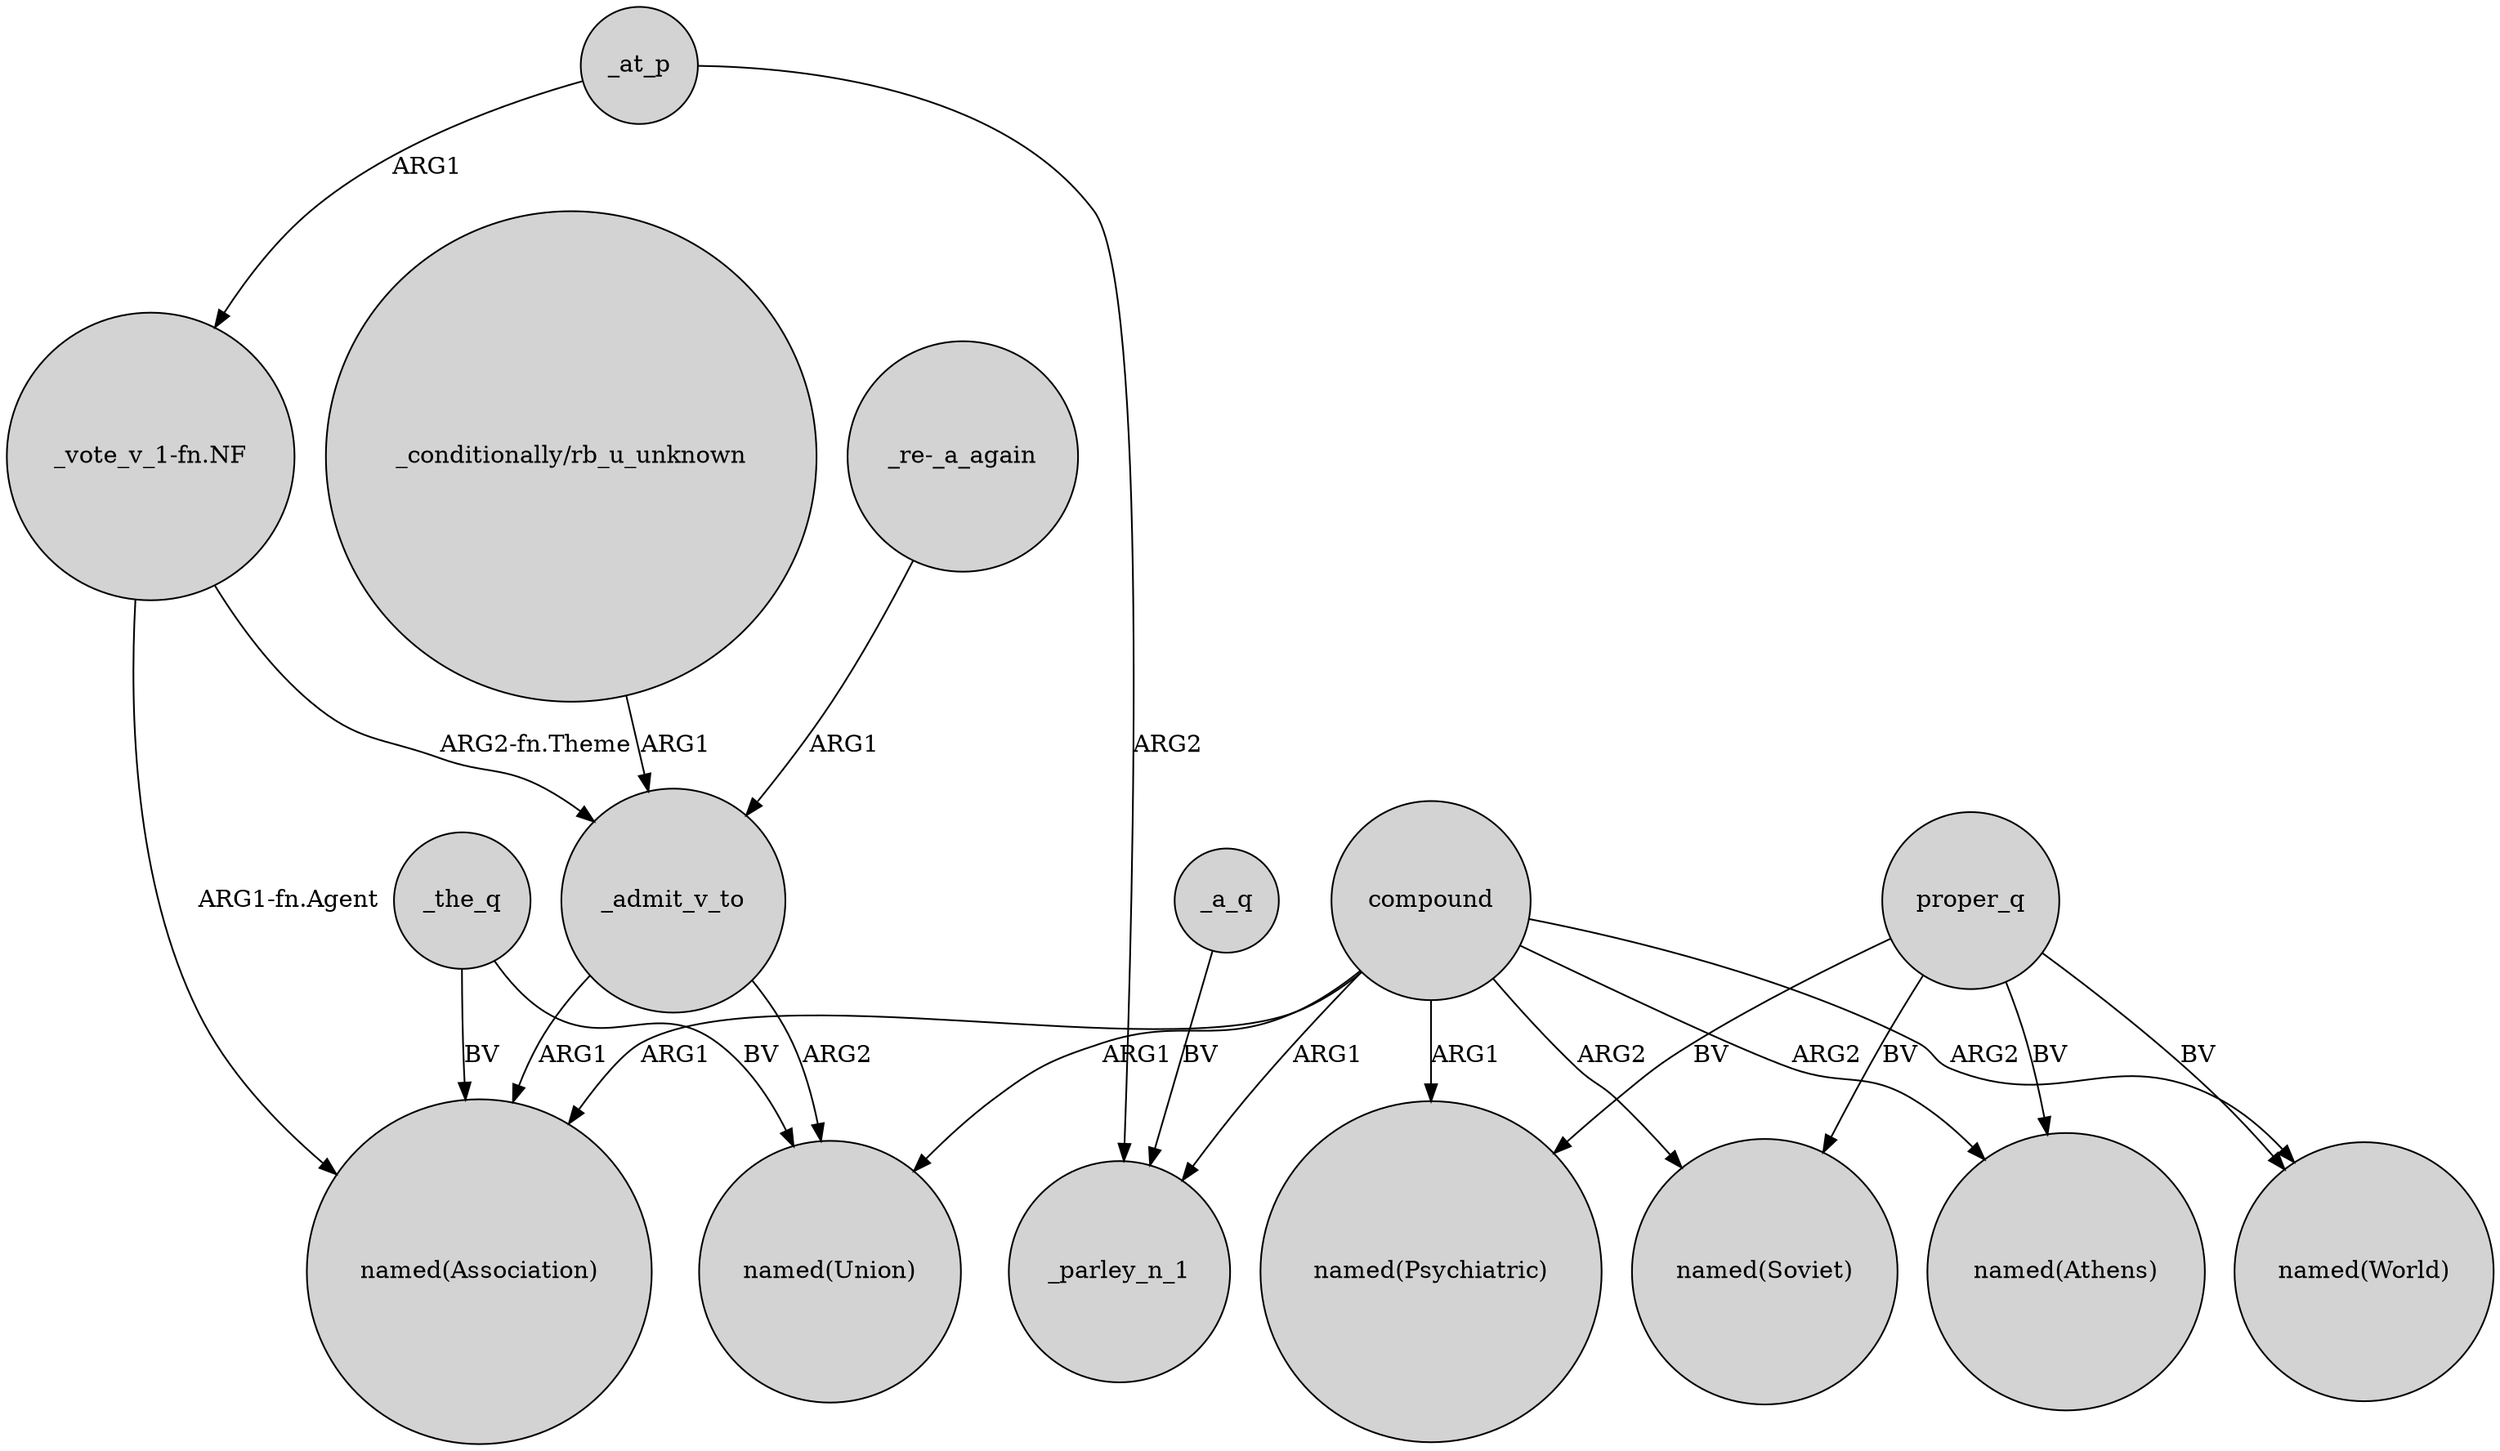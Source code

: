 digraph {
	node [shape=circle style=filled]
	"_vote_v_1-fn.NF" -> "named(Association)" [label="ARG1-fn.Agent"]
	"_conditionally/rb_u_unknown" -> _admit_v_to [label=ARG1]
	_at_p -> _parley_n_1 [label=ARG2]
	"_re-_a_again" -> _admit_v_to [label=ARG1]
	proper_q -> "named(Psychiatric)" [label=BV]
	proper_q -> "named(Soviet)" [label=BV]
	compound -> "named(Athens)" [label=ARG2]
	_the_q -> "named(Union)" [label=BV]
	_at_p -> "_vote_v_1-fn.NF" [label=ARG1]
	compound -> "named(Union)" [label=ARG1]
	compound -> "named(World)" [label=ARG2]
	proper_q -> "named(World)" [label=BV]
	_admit_v_to -> "named(Association)" [label=ARG1]
	compound -> "named(Soviet)" [label=ARG2]
	_a_q -> _parley_n_1 [label=BV]
	_admit_v_to -> "named(Union)" [label=ARG2]
	compound -> _parley_n_1 [label=ARG1]
	_the_q -> "named(Association)" [label=BV]
	compound -> "named(Association)" [label=ARG1]
	proper_q -> "named(Athens)" [label=BV]
	"_vote_v_1-fn.NF" -> _admit_v_to [label="ARG2-fn.Theme"]
	compound -> "named(Psychiatric)" [label=ARG1]
}
